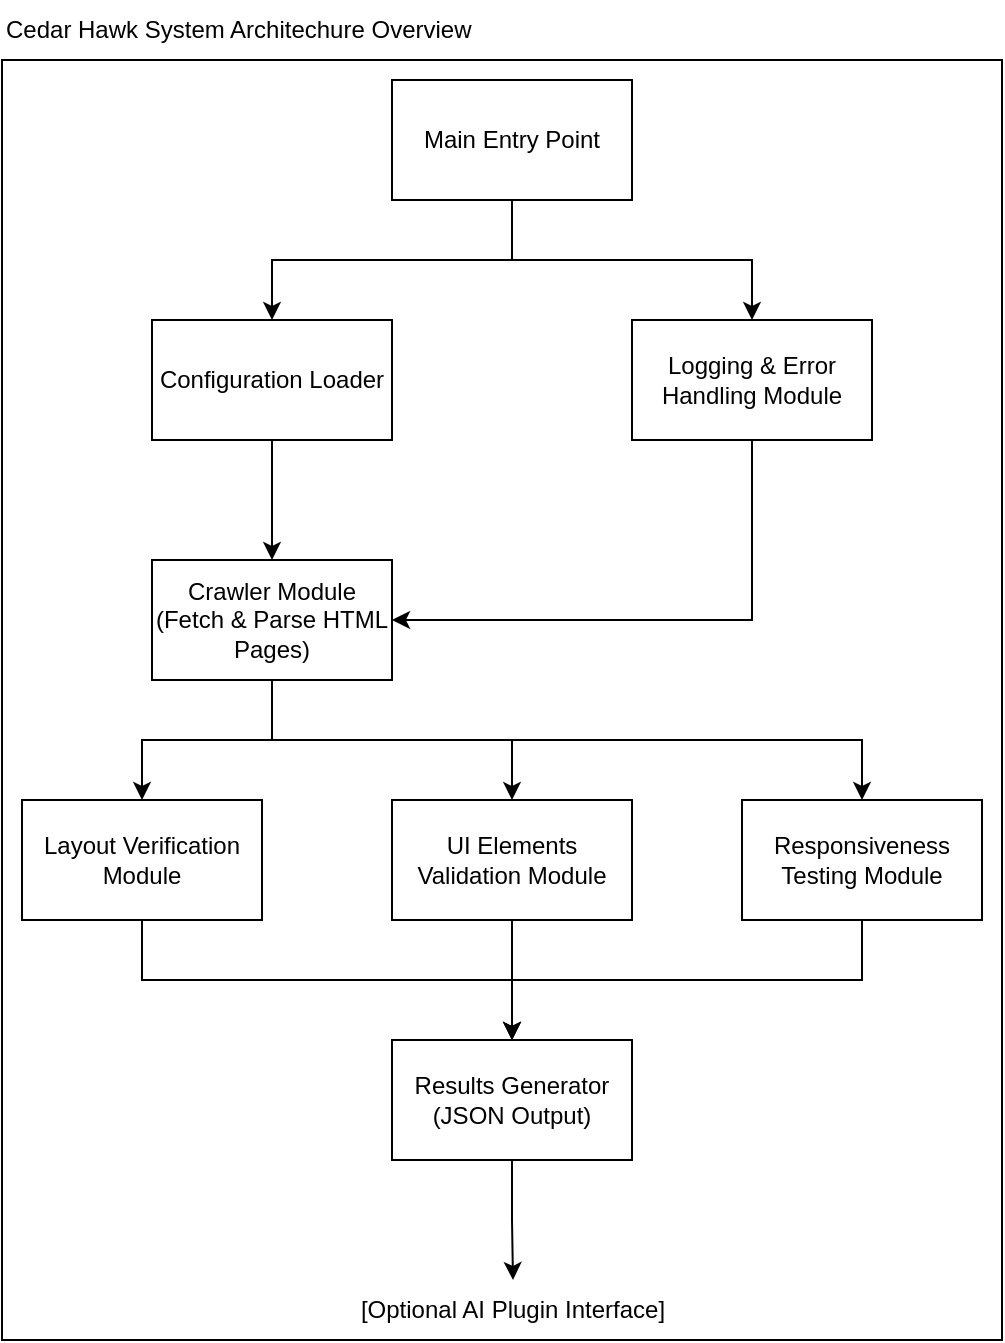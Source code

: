 <mxfile version="26.0.11">
  <diagram name="Page-1" id="Aa6DJ23bX7AtzvbjCdbK">
    <mxGraphModel dx="1414" dy="876" grid="1" gridSize="10" guides="1" tooltips="1" connect="1" arrows="1" fold="1" page="1" pageScale="1" pageWidth="850" pageHeight="1100" math="0" shadow="0">
      <root>
        <mxCell id="0" />
        <mxCell id="1" parent="0" />
        <mxCell id="dGufBdbQriBUn7T-zf-Q-21" value="" style="rounded=0;whiteSpace=wrap;html=1;" vertex="1" parent="1">
          <mxGeometry x="170" y="60" width="500" height="640" as="geometry" />
        </mxCell>
        <mxCell id="dGufBdbQriBUn7T-zf-Q-10" style="edgeStyle=orthogonalEdgeStyle;rounded=0;orthogonalLoop=1;jettySize=auto;html=1;exitX=0.5;exitY=1;exitDx=0;exitDy=0;" edge="1" parent="1" source="dGufBdbQriBUn7T-zf-Q-1" target="dGufBdbQriBUn7T-zf-Q-2">
          <mxGeometry relative="1" as="geometry" />
        </mxCell>
        <mxCell id="dGufBdbQriBUn7T-zf-Q-11" style="edgeStyle=orthogonalEdgeStyle;rounded=0;orthogonalLoop=1;jettySize=auto;html=1;exitX=0.5;exitY=1;exitDx=0;exitDy=0;entryX=0.5;entryY=0;entryDx=0;entryDy=0;" edge="1" parent="1" source="dGufBdbQriBUn7T-zf-Q-1" target="dGufBdbQriBUn7T-zf-Q-3">
          <mxGeometry relative="1" as="geometry" />
        </mxCell>
        <mxCell id="dGufBdbQriBUn7T-zf-Q-1" value="Main Entry Point" style="rounded=0;whiteSpace=wrap;html=1;" vertex="1" parent="1">
          <mxGeometry x="365" y="70" width="120" height="60" as="geometry" />
        </mxCell>
        <mxCell id="dGufBdbQriBUn7T-zf-Q-13" style="edgeStyle=orthogonalEdgeStyle;rounded=0;orthogonalLoop=1;jettySize=auto;html=1;exitX=0.5;exitY=1;exitDx=0;exitDy=0;entryX=0.5;entryY=0;entryDx=0;entryDy=0;" edge="1" parent="1" source="dGufBdbQriBUn7T-zf-Q-2" target="dGufBdbQriBUn7T-zf-Q-4">
          <mxGeometry relative="1" as="geometry" />
        </mxCell>
        <mxCell id="dGufBdbQriBUn7T-zf-Q-2" value="Configuration Loader" style="rounded=0;whiteSpace=wrap;html=1;" vertex="1" parent="1">
          <mxGeometry x="245" y="190" width="120" height="60" as="geometry" />
        </mxCell>
        <mxCell id="dGufBdbQriBUn7T-zf-Q-12" style="edgeStyle=orthogonalEdgeStyle;rounded=0;orthogonalLoop=1;jettySize=auto;html=1;exitX=0.5;exitY=1;exitDx=0;exitDy=0;entryX=1;entryY=0.5;entryDx=0;entryDy=0;" edge="1" parent="1" source="dGufBdbQriBUn7T-zf-Q-3" target="dGufBdbQriBUn7T-zf-Q-4">
          <mxGeometry relative="1" as="geometry" />
        </mxCell>
        <mxCell id="dGufBdbQriBUn7T-zf-Q-3" value="Logging &amp;amp; Error Handling Module" style="rounded=0;whiteSpace=wrap;html=1;" vertex="1" parent="1">
          <mxGeometry x="485" y="190" width="120" height="60" as="geometry" />
        </mxCell>
        <mxCell id="dGufBdbQriBUn7T-zf-Q-14" style="edgeStyle=orthogonalEdgeStyle;rounded=0;orthogonalLoop=1;jettySize=auto;html=1;exitX=0.5;exitY=1;exitDx=0;exitDy=0;" edge="1" parent="1" source="dGufBdbQriBUn7T-zf-Q-4" target="dGufBdbQriBUn7T-zf-Q-6">
          <mxGeometry relative="1" as="geometry" />
        </mxCell>
        <mxCell id="dGufBdbQriBUn7T-zf-Q-15" style="edgeStyle=orthogonalEdgeStyle;rounded=0;orthogonalLoop=1;jettySize=auto;html=1;exitX=0.5;exitY=1;exitDx=0;exitDy=0;entryX=0.5;entryY=0;entryDx=0;entryDy=0;" edge="1" parent="1" source="dGufBdbQriBUn7T-zf-Q-4" target="dGufBdbQriBUn7T-zf-Q-5">
          <mxGeometry relative="1" as="geometry" />
        </mxCell>
        <mxCell id="dGufBdbQriBUn7T-zf-Q-16" style="edgeStyle=orthogonalEdgeStyle;rounded=0;orthogonalLoop=1;jettySize=auto;html=1;exitX=0.5;exitY=1;exitDx=0;exitDy=0;entryX=0.5;entryY=0;entryDx=0;entryDy=0;" edge="1" parent="1" source="dGufBdbQriBUn7T-zf-Q-4" target="dGufBdbQriBUn7T-zf-Q-7">
          <mxGeometry relative="1" as="geometry" />
        </mxCell>
        <mxCell id="dGufBdbQriBUn7T-zf-Q-4" value="Crawler Module (Fetch &amp;amp; Parse HTML Pages)" style="rounded=0;whiteSpace=wrap;html=1;" vertex="1" parent="1">
          <mxGeometry x="245" y="310" width="120" height="60" as="geometry" />
        </mxCell>
        <mxCell id="dGufBdbQriBUn7T-zf-Q-17" style="edgeStyle=orthogonalEdgeStyle;rounded=0;orthogonalLoop=1;jettySize=auto;html=1;exitX=0.5;exitY=1;exitDx=0;exitDy=0;" edge="1" parent="1" source="dGufBdbQriBUn7T-zf-Q-5" target="dGufBdbQriBUn7T-zf-Q-8">
          <mxGeometry relative="1" as="geometry" />
        </mxCell>
        <mxCell id="dGufBdbQriBUn7T-zf-Q-5" value="&lt;div&gt;Layout Verification&lt;/div&gt;&lt;div&gt;Module&lt;br&gt;&lt;/div&gt;" style="rounded=0;whiteSpace=wrap;html=1;" vertex="1" parent="1">
          <mxGeometry x="180" y="430" width="120" height="60" as="geometry" />
        </mxCell>
        <mxCell id="dGufBdbQriBUn7T-zf-Q-18" style="edgeStyle=orthogonalEdgeStyle;rounded=0;orthogonalLoop=1;jettySize=auto;html=1;exitX=0.5;exitY=1;exitDx=0;exitDy=0;" edge="1" parent="1" source="dGufBdbQriBUn7T-zf-Q-6">
          <mxGeometry relative="1" as="geometry">
            <mxPoint x="425" y="550" as="targetPoint" />
          </mxGeometry>
        </mxCell>
        <mxCell id="dGufBdbQriBUn7T-zf-Q-6" value="UI Elements Validation Module" style="rounded=0;whiteSpace=wrap;html=1;" vertex="1" parent="1">
          <mxGeometry x="365" y="430" width="120" height="60" as="geometry" />
        </mxCell>
        <mxCell id="dGufBdbQriBUn7T-zf-Q-19" style="edgeStyle=orthogonalEdgeStyle;rounded=0;orthogonalLoop=1;jettySize=auto;html=1;exitX=0.5;exitY=1;exitDx=0;exitDy=0;" edge="1" parent="1" source="dGufBdbQriBUn7T-zf-Q-7" target="dGufBdbQriBUn7T-zf-Q-8">
          <mxGeometry relative="1" as="geometry" />
        </mxCell>
        <mxCell id="dGufBdbQriBUn7T-zf-Q-7" value="Responsiveness Testing Module" style="rounded=0;whiteSpace=wrap;html=1;" vertex="1" parent="1">
          <mxGeometry x="540" y="430" width="120" height="60" as="geometry" />
        </mxCell>
        <mxCell id="dGufBdbQriBUn7T-zf-Q-20" style="edgeStyle=orthogonalEdgeStyle;rounded=0;orthogonalLoop=1;jettySize=auto;html=1;exitX=0.5;exitY=1;exitDx=0;exitDy=0;entryX=0.5;entryY=0;entryDx=0;entryDy=0;" edge="1" parent="1" source="dGufBdbQriBUn7T-zf-Q-8" target="dGufBdbQriBUn7T-zf-Q-9">
          <mxGeometry relative="1" as="geometry" />
        </mxCell>
        <mxCell id="dGufBdbQriBUn7T-zf-Q-8" value="Results Generator&lt;br&gt;(JSON Output)" style="rounded=0;whiteSpace=wrap;html=1;" vertex="1" parent="1">
          <mxGeometry x="365" y="550" width="120" height="60" as="geometry" />
        </mxCell>
        <mxCell id="dGufBdbQriBUn7T-zf-Q-9" value="[Optional AI Plugin Interface]" style="text;html=1;align=center;verticalAlign=middle;whiteSpace=wrap;rounded=0;" vertex="1" parent="1">
          <mxGeometry x="342" y="670" width="167" height="30" as="geometry" />
        </mxCell>
        <mxCell id="dGufBdbQriBUn7T-zf-Q-22" value="Cedar Hawk System Architechure Overview" style="text;html=1;align=left;verticalAlign=middle;whiteSpace=wrap;rounded=0;" vertex="1" parent="1">
          <mxGeometry x="170" y="30" width="260" height="30" as="geometry" />
        </mxCell>
      </root>
    </mxGraphModel>
  </diagram>
</mxfile>
